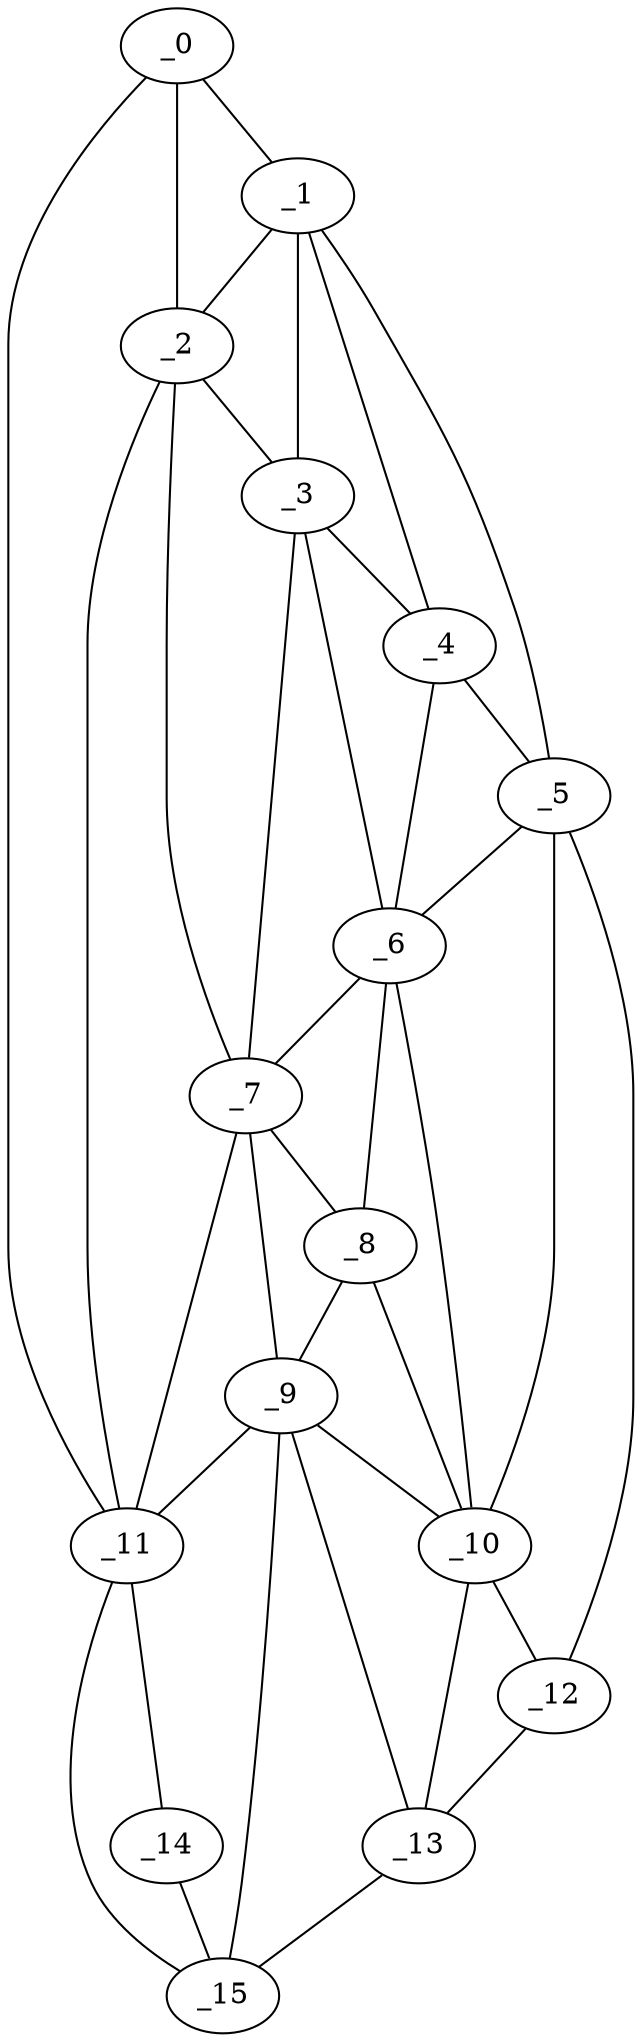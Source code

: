 graph "obj10__120.gxl" {
	_0	 [x=5,
		y=24];
	_1	 [x=11,
		y=60];
	_0 -- _1	 [valence=1];
	_2	 [x=14,
		y=40];
	_0 -- _2	 [valence=1];
	_11	 [x=64,
		y=12];
	_0 -- _11	 [valence=1];
	_1 -- _2	 [valence=1];
	_3	 [x=15,
		y=51];
	_1 -- _3	 [valence=1];
	_4	 [x=24,
		y=66];
	_1 -- _4	 [valence=2];
	_5	 [x=32,
		y=90];
	_1 -- _5	 [valence=1];
	_2 -- _3	 [valence=2];
	_7	 [x=40,
		y=52];
	_2 -- _7	 [valence=2];
	_2 -- _11	 [valence=1];
	_3 -- _4	 [valence=2];
	_6	 [x=37,
		y=62];
	_3 -- _6	 [valence=2];
	_3 -- _7	 [valence=2];
	_4 -- _5	 [valence=1];
	_4 -- _6	 [valence=1];
	_5 -- _6	 [valence=2];
	_10	 [x=53,
		y=70];
	_5 -- _10	 [valence=2];
	_12	 [x=106,
		y=106];
	_5 -- _12	 [valence=1];
	_6 -- _7	 [valence=2];
	_8	 [x=40,
		y=57];
	_6 -- _8	 [valence=2];
	_6 -- _10	 [valence=1];
	_7 -- _8	 [valence=2];
	_9	 [x=53,
		y=50];
	_7 -- _9	 [valence=2];
	_7 -- _11	 [valence=2];
	_8 -- _9	 [valence=2];
	_8 -- _10	 [valence=2];
	_9 -- _10	 [valence=1];
	_9 -- _11	 [valence=1];
	_13	 [x=123,
		y=59];
	_9 -- _13	 [valence=2];
	_15	 [x=125,
		y=32];
	_9 -- _15	 [valence=2];
	_10 -- _12	 [valence=2];
	_10 -- _13	 [valence=2];
	_14	 [x=124,
		y=23];
	_11 -- _14	 [valence=1];
	_11 -- _15	 [valence=2];
	_12 -- _13	 [valence=1];
	_13 -- _15	 [valence=1];
	_14 -- _15	 [valence=1];
}
